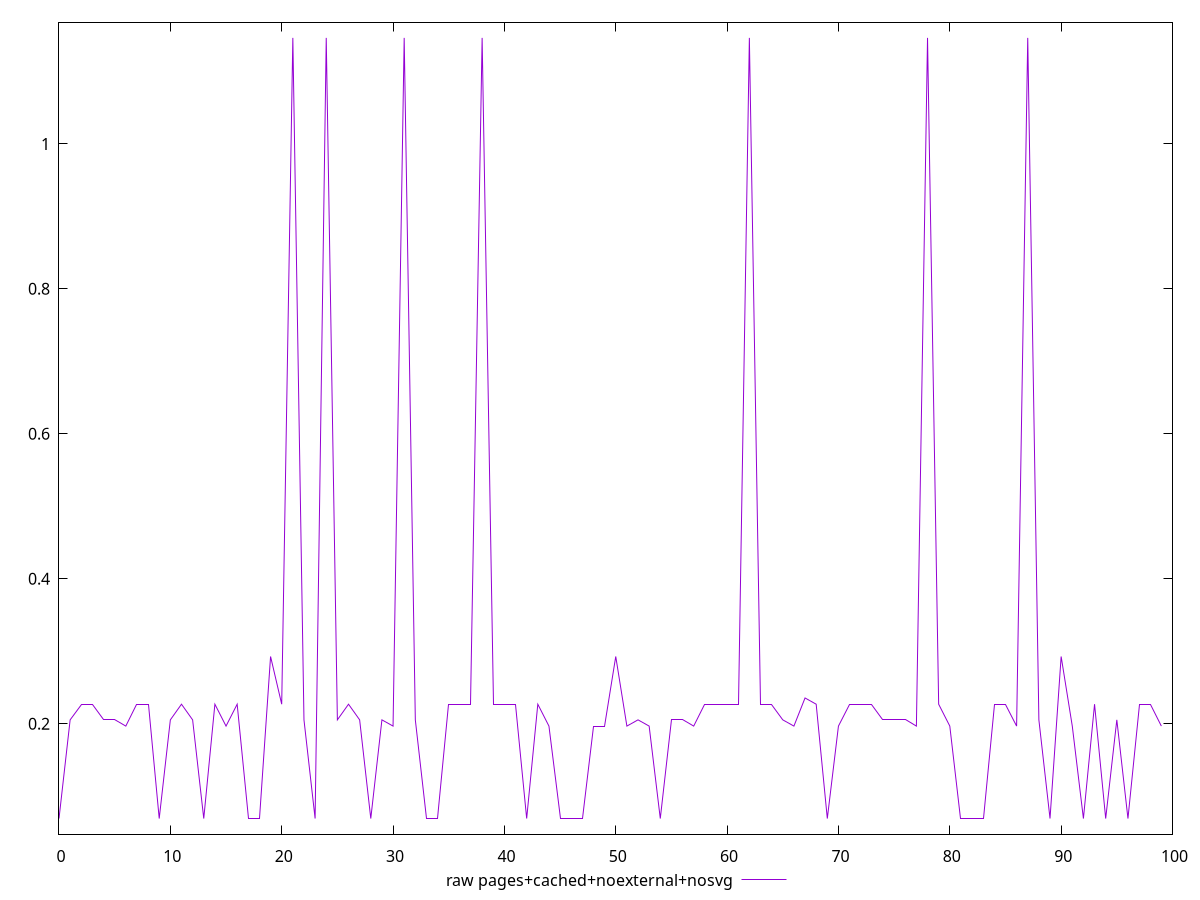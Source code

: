 $_rawPagesCachedNoexternalNosvg <<EOF
0.0691375732421875
0.20527796427408854
0.22687149047851562
0.22687149047851562
0.20527796427408854
0.20527796427408854
0.19667434692382812
0.22687149047851562
0.22687149047851562
0.0691375732421875
0.20527796427408854
0.22687149047851562
0.20527796427408854
0.0691375732421875
0.22687149047851562
0.19667434692382812
0.22687149047851562
0.0691375732421875
0.0691375732421875
0.29268795013427734
0.22687149047851562
1.1462412516276042
0.20527796427408854
0.0691375732421875
1.1462412516276042
0.20527796427408854
0.22687149047851562
0.20527796427408854
0.0691375732421875
0.20527796427408854
0.19667434692382812
1.1462412516276042
0.20527796427408854
0.0691375732421875
0.0691375732421875
0.22687149047851562
0.22687149047851562
0.22687149047851562
1.1462412516276042
0.22687149047851562
0.22687149047851562
0.22687149047851562
0.0691375732421875
0.22687149047851562
0.19667434692382812
0.0691375732421875
0.0691375732421875
0.0691375732421875
0.19667434692382812
0.19667434692382812
0.29268795013427734
0.19667434692382812
0.20527796427408854
0.19667434692382812
0.0691375732421875
0.20527796427408854
0.20527796427408854
0.19667434692382812
0.22687149047851562
0.22687149047851562
0.22687149047851562
0.22687149047851562
1.1462412516276042
0.22687149047851562
0.22687149047851562
0.20527796427408854
0.19667434692382812
0.23547510782877604
0.22687149047851562
0.0691375732421875
0.19667434692382812
0.22687149047851562
0.22687149047851562
0.22687149047851562
0.20527796427408854
0.20527796427408854
0.20527796427408854
0.19667434692382812
1.1462412516276042
0.22687149047851562
0.19667434692382812
0.0691375732421875
0.0691375732421875
0.0691375732421875
0.22687149047851562
0.22687149047851562
0.19667434692382812
1.1462412516276042
0.20527796427408854
0.0691375732421875
0.29268795013427734
0.19667434692382812
0.0691375732421875
0.22687149047851562
0.0691375732421875
0.20527796427408854
0.0691375732421875
0.22687149047851562
0.22687149047851562
0.19667434692382812
EOF
set key outside below
set terminal pngcairo
set output "report_00006_2020-11-02T20-21-41.718Z/cumulative-layout-shift/pages+cached+noexternal+nosvg//raw.png"
set yrange [0.047595499674479166:1.1677833251953125]
plot $_rawPagesCachedNoexternalNosvg title "raw pages+cached+noexternal+nosvg" with line ,